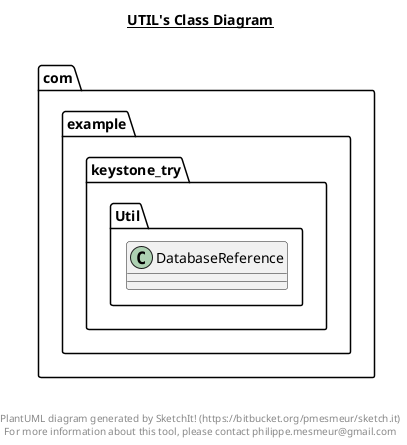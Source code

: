 @startuml

title __UTIL's Class Diagram__\n

  namespace com.example.keystone_try {
    namespace Util {
      class com.example.keystone_try.Util.DatabaseReference {
      }
    }
  }
  



right footer


PlantUML diagram generated by SketchIt! (https://bitbucket.org/pmesmeur/sketch.it)
For more information about this tool, please contact philippe.mesmeur@gmail.com
endfooter

@enduml
